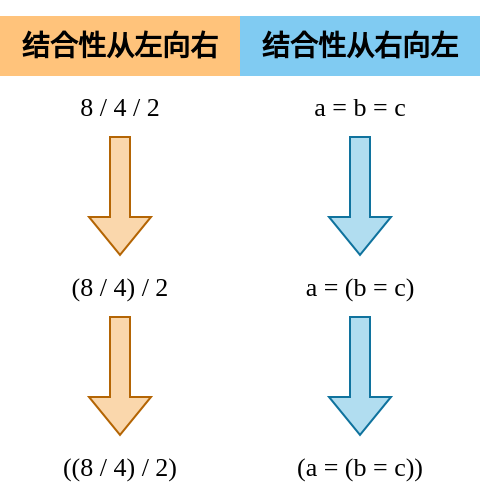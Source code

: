 <mxfile version="22.1.15" type="device">
  <diagram name="Page-1" id="ahyvY0C_6uoYJz9Al5H6">
    <mxGraphModel dx="277" dy="379" grid="1" gridSize="10" guides="1" tooltips="1" connect="1" arrows="1" fold="1" page="1" pageScale="1" pageWidth="850" pageHeight="1100" math="0" shadow="0">
      <root>
        <mxCell id="0" />
        <mxCell id="1" parent="0" />
        <mxCell id="K6HDI9RZyLuUIh21l9Nx-3" value="" style="edgeStyle=orthogonalEdgeStyle;rounded=0;orthogonalLoop=1;jettySize=auto;html=1;shape=flexArrow;fillColor=#fad7ac;strokeColor=#b46504;" parent="1" source="K6HDI9RZyLuUIh21l9Nx-1" target="K6HDI9RZyLuUIh21l9Nx-2" edge="1">
          <mxGeometry relative="1" as="geometry" />
        </mxCell>
        <mxCell id="K6HDI9RZyLuUIh21l9Nx-1" value="&lt;font style=&quot;font-size: 13px;&quot; face=&quot;Consolas&quot;&gt;8 / 4 / 2&lt;/font&gt;" style="text;html=1;strokeColor=none;fillColor=none;align=center;verticalAlign=middle;whiteSpace=wrap;rounded=0;" parent="1" vertex="1">
          <mxGeometry x="170" y="220" width="120" height="30" as="geometry" />
        </mxCell>
        <mxCell id="K6HDI9RZyLuUIh21l9Nx-13" value="" style="edgeStyle=orthogonalEdgeStyle;rounded=0;orthogonalLoop=1;jettySize=auto;html=1;shape=flexArrow;fillColor=#fad7ac;strokeColor=#b46504;" parent="1" source="K6HDI9RZyLuUIh21l9Nx-2" target="K6HDI9RZyLuUIh21l9Nx-12" edge="1">
          <mxGeometry relative="1" as="geometry" />
        </mxCell>
        <mxCell id="K6HDI9RZyLuUIh21l9Nx-2" value="&lt;font style=&quot;font-size: 13px;&quot; face=&quot;Consolas&quot;&gt;(8 / 4) / 2&lt;/font&gt;" style="text;html=1;strokeColor=none;fillColor=none;align=center;verticalAlign=middle;whiteSpace=wrap;rounded=0;" parent="1" vertex="1">
          <mxGeometry x="170" y="310" width="120" height="30" as="geometry" />
        </mxCell>
        <mxCell id="K6HDI9RZyLuUIh21l9Nx-7" value="" style="edgeStyle=orthogonalEdgeStyle;rounded=0;orthogonalLoop=1;jettySize=auto;html=1;shape=flexArrow;fillColor=#b1ddf0;strokeColor=#10739e;" parent="1" source="K6HDI9RZyLuUIh21l9Nx-8" target="K6HDI9RZyLuUIh21l9Nx-9" edge="1">
          <mxGeometry relative="1" as="geometry" />
        </mxCell>
        <mxCell id="K6HDI9RZyLuUIh21l9Nx-8" value="&lt;font style=&quot;font-size: 13px;&quot; face=&quot;Consolas&quot;&gt;a = b = c&lt;/font&gt;" style="text;html=1;strokeColor=none;fillColor=none;align=center;verticalAlign=middle;whiteSpace=wrap;rounded=0;" parent="1" vertex="1">
          <mxGeometry x="290" y="220" width="120" height="30" as="geometry" />
        </mxCell>
        <mxCell id="K6HDI9RZyLuUIh21l9Nx-15" value="" style="edgeStyle=orthogonalEdgeStyle;rounded=0;orthogonalLoop=1;jettySize=auto;html=1;shape=flexArrow;fillColor=#b1ddf0;strokeColor=#10739e;" parent="1" source="K6HDI9RZyLuUIh21l9Nx-9" target="K6HDI9RZyLuUIh21l9Nx-14" edge="1">
          <mxGeometry relative="1" as="geometry" />
        </mxCell>
        <mxCell id="K6HDI9RZyLuUIh21l9Nx-9" value="&lt;font style=&quot;font-size: 13px;&quot; face=&quot;Consolas&quot;&gt;a = (b = c)&lt;/font&gt;" style="text;html=1;strokeColor=none;fillColor=none;align=center;verticalAlign=middle;whiteSpace=wrap;rounded=0;" parent="1" vertex="1">
          <mxGeometry x="290" y="310" width="120" height="30" as="geometry" />
        </mxCell>
        <mxCell id="K6HDI9RZyLuUIh21l9Nx-10" value="&lt;h3&gt;结合性从左向右&lt;/h3&gt;" style="text;html=1;strokeColor=none;fillColor=#ffc37b;align=center;verticalAlign=middle;whiteSpace=wrap;rounded=0;gradientColor=none;" parent="1" vertex="1">
          <mxGeometry x="170" y="190" width="120" height="30" as="geometry" />
        </mxCell>
        <mxCell id="K6HDI9RZyLuUIh21l9Nx-11" value="&lt;h3&gt;结合性从右向左&lt;/h3&gt;" style="text;html=1;strokeColor=none;fillColor=#80cbf2;align=center;verticalAlign=middle;whiteSpace=wrap;rounded=0;gradientColor=none;" parent="1" vertex="1">
          <mxGeometry x="290" y="190" width="120" height="30" as="geometry" />
        </mxCell>
        <mxCell id="K6HDI9RZyLuUIh21l9Nx-12" value="&lt;font style=&quot;font-size: 13px;&quot; face=&quot;Consolas&quot;&gt;((8 / 4) / 2)&lt;/font&gt;" style="text;html=1;strokeColor=none;fillColor=none;align=center;verticalAlign=middle;whiteSpace=wrap;rounded=0;" parent="1" vertex="1">
          <mxGeometry x="170" y="400" width="120" height="30" as="geometry" />
        </mxCell>
        <mxCell id="K6HDI9RZyLuUIh21l9Nx-14" value="&lt;font style=&quot;font-size: 13px;&quot; face=&quot;Consolas&quot;&gt;(a = (b = c))&lt;/font&gt;" style="text;html=1;strokeColor=none;fillColor=none;align=center;verticalAlign=middle;whiteSpace=wrap;rounded=0;" parent="1" vertex="1">
          <mxGeometry x="290" y="400" width="120" height="30" as="geometry" />
        </mxCell>
      </root>
    </mxGraphModel>
  </diagram>
</mxfile>
